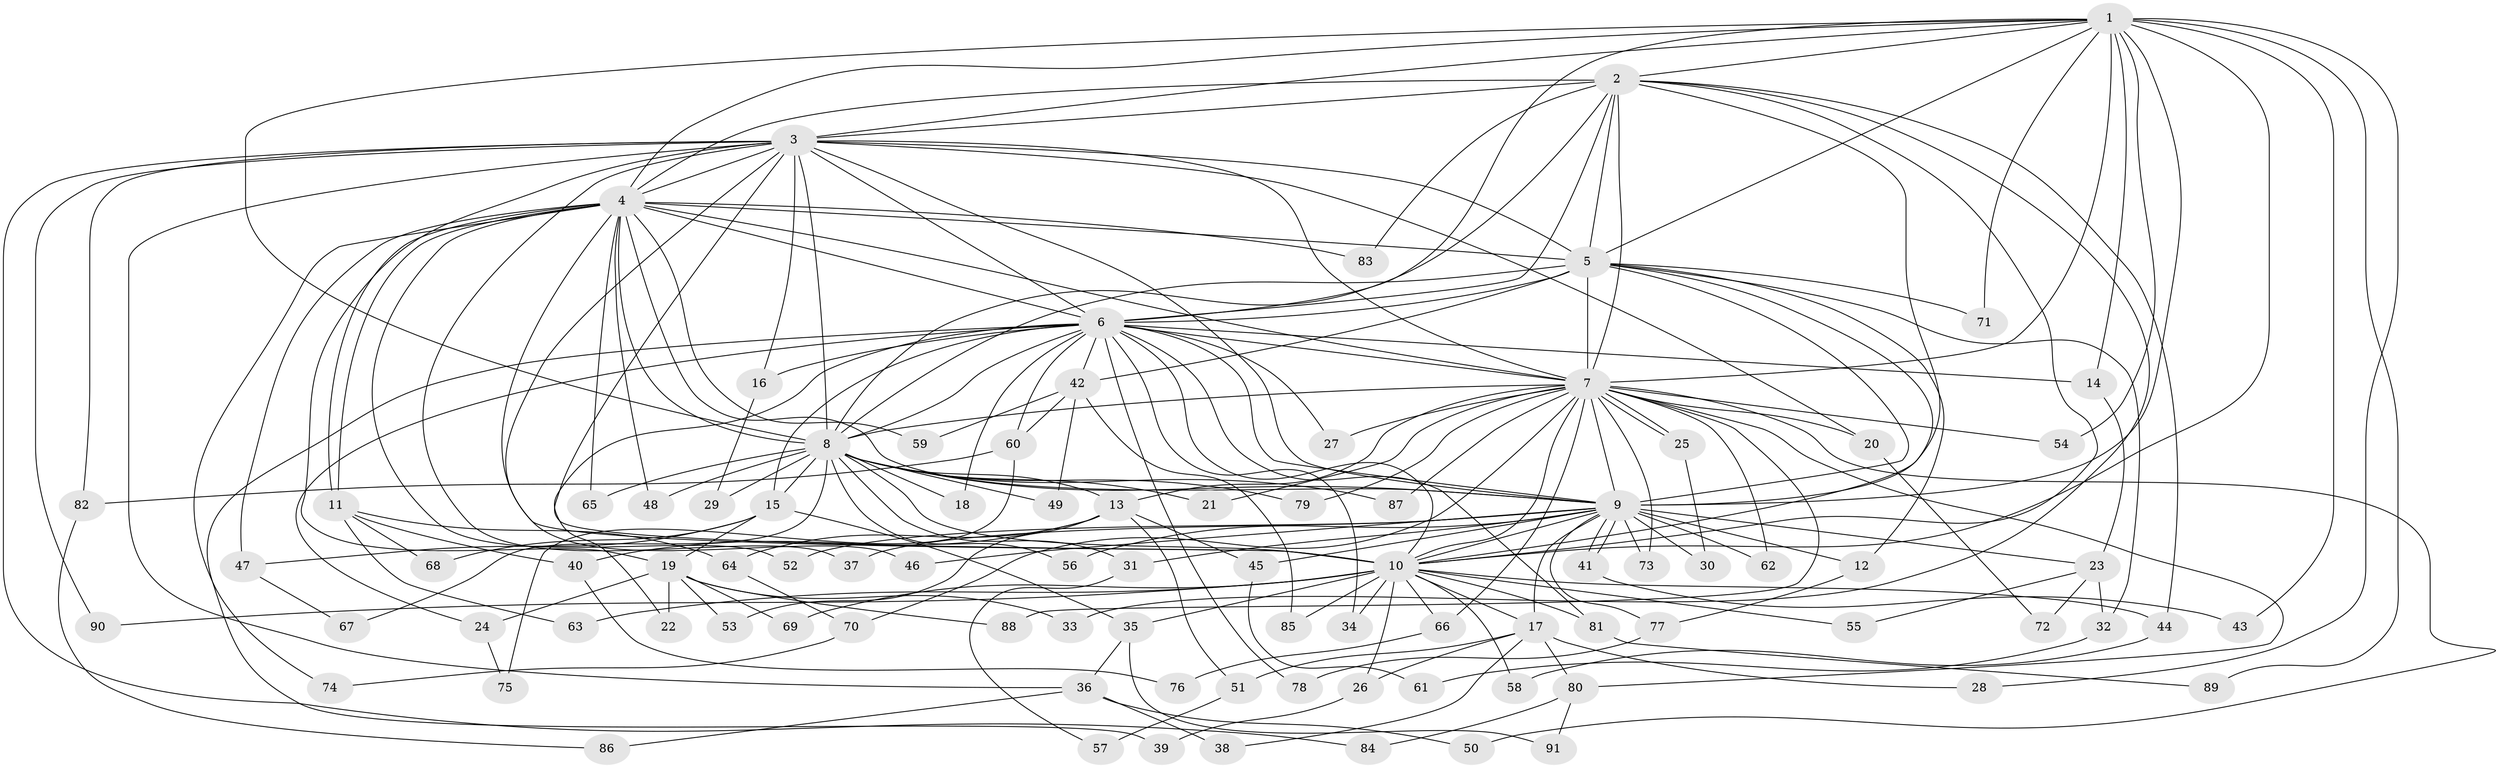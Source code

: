 // coarse degree distribution, {14: 0.015151515151515152, 22: 0.015151515151515152, 16: 0.030303030303030304, 12: 0.015151515151515152, 20: 0.030303030303030304, 21: 0.030303030303030304, 6: 0.06060606060606061, 7: 0.015151515151515152, 3: 0.22727272727272727, 8: 0.030303030303030304, 2: 0.48484848484848486, 5: 0.030303030303030304, 4: 0.015151515151515152}
// Generated by graph-tools (version 1.1) at 2025/23/03/03/25 07:23:46]
// undirected, 91 vertices, 207 edges
graph export_dot {
graph [start="1"]
  node [color=gray90,style=filled];
  1;
  2;
  3;
  4;
  5;
  6;
  7;
  8;
  9;
  10;
  11;
  12;
  13;
  14;
  15;
  16;
  17;
  18;
  19;
  20;
  21;
  22;
  23;
  24;
  25;
  26;
  27;
  28;
  29;
  30;
  31;
  32;
  33;
  34;
  35;
  36;
  37;
  38;
  39;
  40;
  41;
  42;
  43;
  44;
  45;
  46;
  47;
  48;
  49;
  50;
  51;
  52;
  53;
  54;
  55;
  56;
  57;
  58;
  59;
  60;
  61;
  62;
  63;
  64;
  65;
  66;
  67;
  68;
  69;
  70;
  71;
  72;
  73;
  74;
  75;
  76;
  77;
  78;
  79;
  80;
  81;
  82;
  83;
  84;
  85;
  86;
  87;
  88;
  89;
  90;
  91;
  1 -- 2;
  1 -- 3;
  1 -- 4;
  1 -- 5;
  1 -- 6;
  1 -- 7;
  1 -- 8;
  1 -- 9;
  1 -- 10;
  1 -- 14;
  1 -- 28;
  1 -- 43;
  1 -- 54;
  1 -- 71;
  1 -- 89;
  2 -- 3;
  2 -- 4;
  2 -- 5;
  2 -- 6;
  2 -- 7;
  2 -- 8;
  2 -- 9;
  2 -- 10;
  2 -- 33;
  2 -- 44;
  2 -- 83;
  3 -- 4;
  3 -- 5;
  3 -- 6;
  3 -- 7;
  3 -- 8;
  3 -- 9;
  3 -- 10;
  3 -- 16;
  3 -- 19;
  3 -- 20;
  3 -- 36;
  3 -- 37;
  3 -- 46;
  3 -- 82;
  3 -- 84;
  3 -- 90;
  4 -- 5;
  4 -- 6;
  4 -- 7;
  4 -- 8;
  4 -- 9;
  4 -- 10;
  4 -- 11;
  4 -- 11;
  4 -- 47;
  4 -- 48;
  4 -- 52;
  4 -- 59;
  4 -- 65;
  4 -- 74;
  4 -- 83;
  5 -- 6;
  5 -- 7;
  5 -- 8;
  5 -- 9;
  5 -- 10;
  5 -- 12;
  5 -- 32;
  5 -- 42;
  5 -- 71;
  6 -- 7;
  6 -- 8;
  6 -- 9;
  6 -- 10;
  6 -- 14;
  6 -- 15;
  6 -- 16;
  6 -- 18;
  6 -- 22;
  6 -- 24;
  6 -- 27;
  6 -- 34;
  6 -- 39;
  6 -- 42;
  6 -- 60;
  6 -- 78;
  6 -- 81;
  7 -- 8;
  7 -- 9;
  7 -- 10;
  7 -- 13;
  7 -- 20;
  7 -- 21;
  7 -- 25;
  7 -- 25;
  7 -- 27;
  7 -- 50;
  7 -- 54;
  7 -- 62;
  7 -- 66;
  7 -- 70;
  7 -- 73;
  7 -- 79;
  7 -- 80;
  7 -- 87;
  7 -- 88;
  8 -- 9;
  8 -- 10;
  8 -- 13;
  8 -- 15;
  8 -- 18;
  8 -- 21;
  8 -- 29;
  8 -- 31;
  8 -- 48;
  8 -- 49;
  8 -- 56;
  8 -- 65;
  8 -- 67;
  8 -- 79;
  8 -- 87;
  9 -- 10;
  9 -- 12;
  9 -- 17;
  9 -- 23;
  9 -- 30;
  9 -- 31;
  9 -- 37;
  9 -- 41;
  9 -- 41;
  9 -- 45;
  9 -- 46;
  9 -- 52;
  9 -- 56;
  9 -- 62;
  9 -- 73;
  9 -- 77;
  10 -- 17;
  10 -- 26;
  10 -- 34;
  10 -- 35;
  10 -- 44;
  10 -- 55;
  10 -- 58;
  10 -- 63;
  10 -- 66;
  10 -- 69;
  10 -- 81;
  10 -- 85;
  10 -- 90;
  11 -- 40;
  11 -- 63;
  11 -- 64;
  11 -- 68;
  12 -- 77;
  13 -- 40;
  13 -- 45;
  13 -- 51;
  13 -- 53;
  13 -- 64;
  14 -- 23;
  15 -- 19;
  15 -- 35;
  15 -- 47;
  15 -- 68;
  16 -- 29;
  17 -- 26;
  17 -- 28;
  17 -- 38;
  17 -- 51;
  17 -- 80;
  19 -- 22;
  19 -- 24;
  19 -- 33;
  19 -- 53;
  19 -- 69;
  19 -- 88;
  20 -- 72;
  23 -- 32;
  23 -- 55;
  23 -- 72;
  24 -- 75;
  25 -- 30;
  26 -- 39;
  31 -- 57;
  32 -- 61;
  35 -- 36;
  35 -- 91;
  36 -- 38;
  36 -- 50;
  36 -- 86;
  40 -- 76;
  41 -- 43;
  42 -- 49;
  42 -- 59;
  42 -- 60;
  42 -- 85;
  44 -- 58;
  45 -- 61;
  47 -- 67;
  51 -- 57;
  60 -- 75;
  60 -- 82;
  64 -- 70;
  66 -- 76;
  70 -- 74;
  77 -- 78;
  80 -- 84;
  80 -- 91;
  81 -- 89;
  82 -- 86;
}
